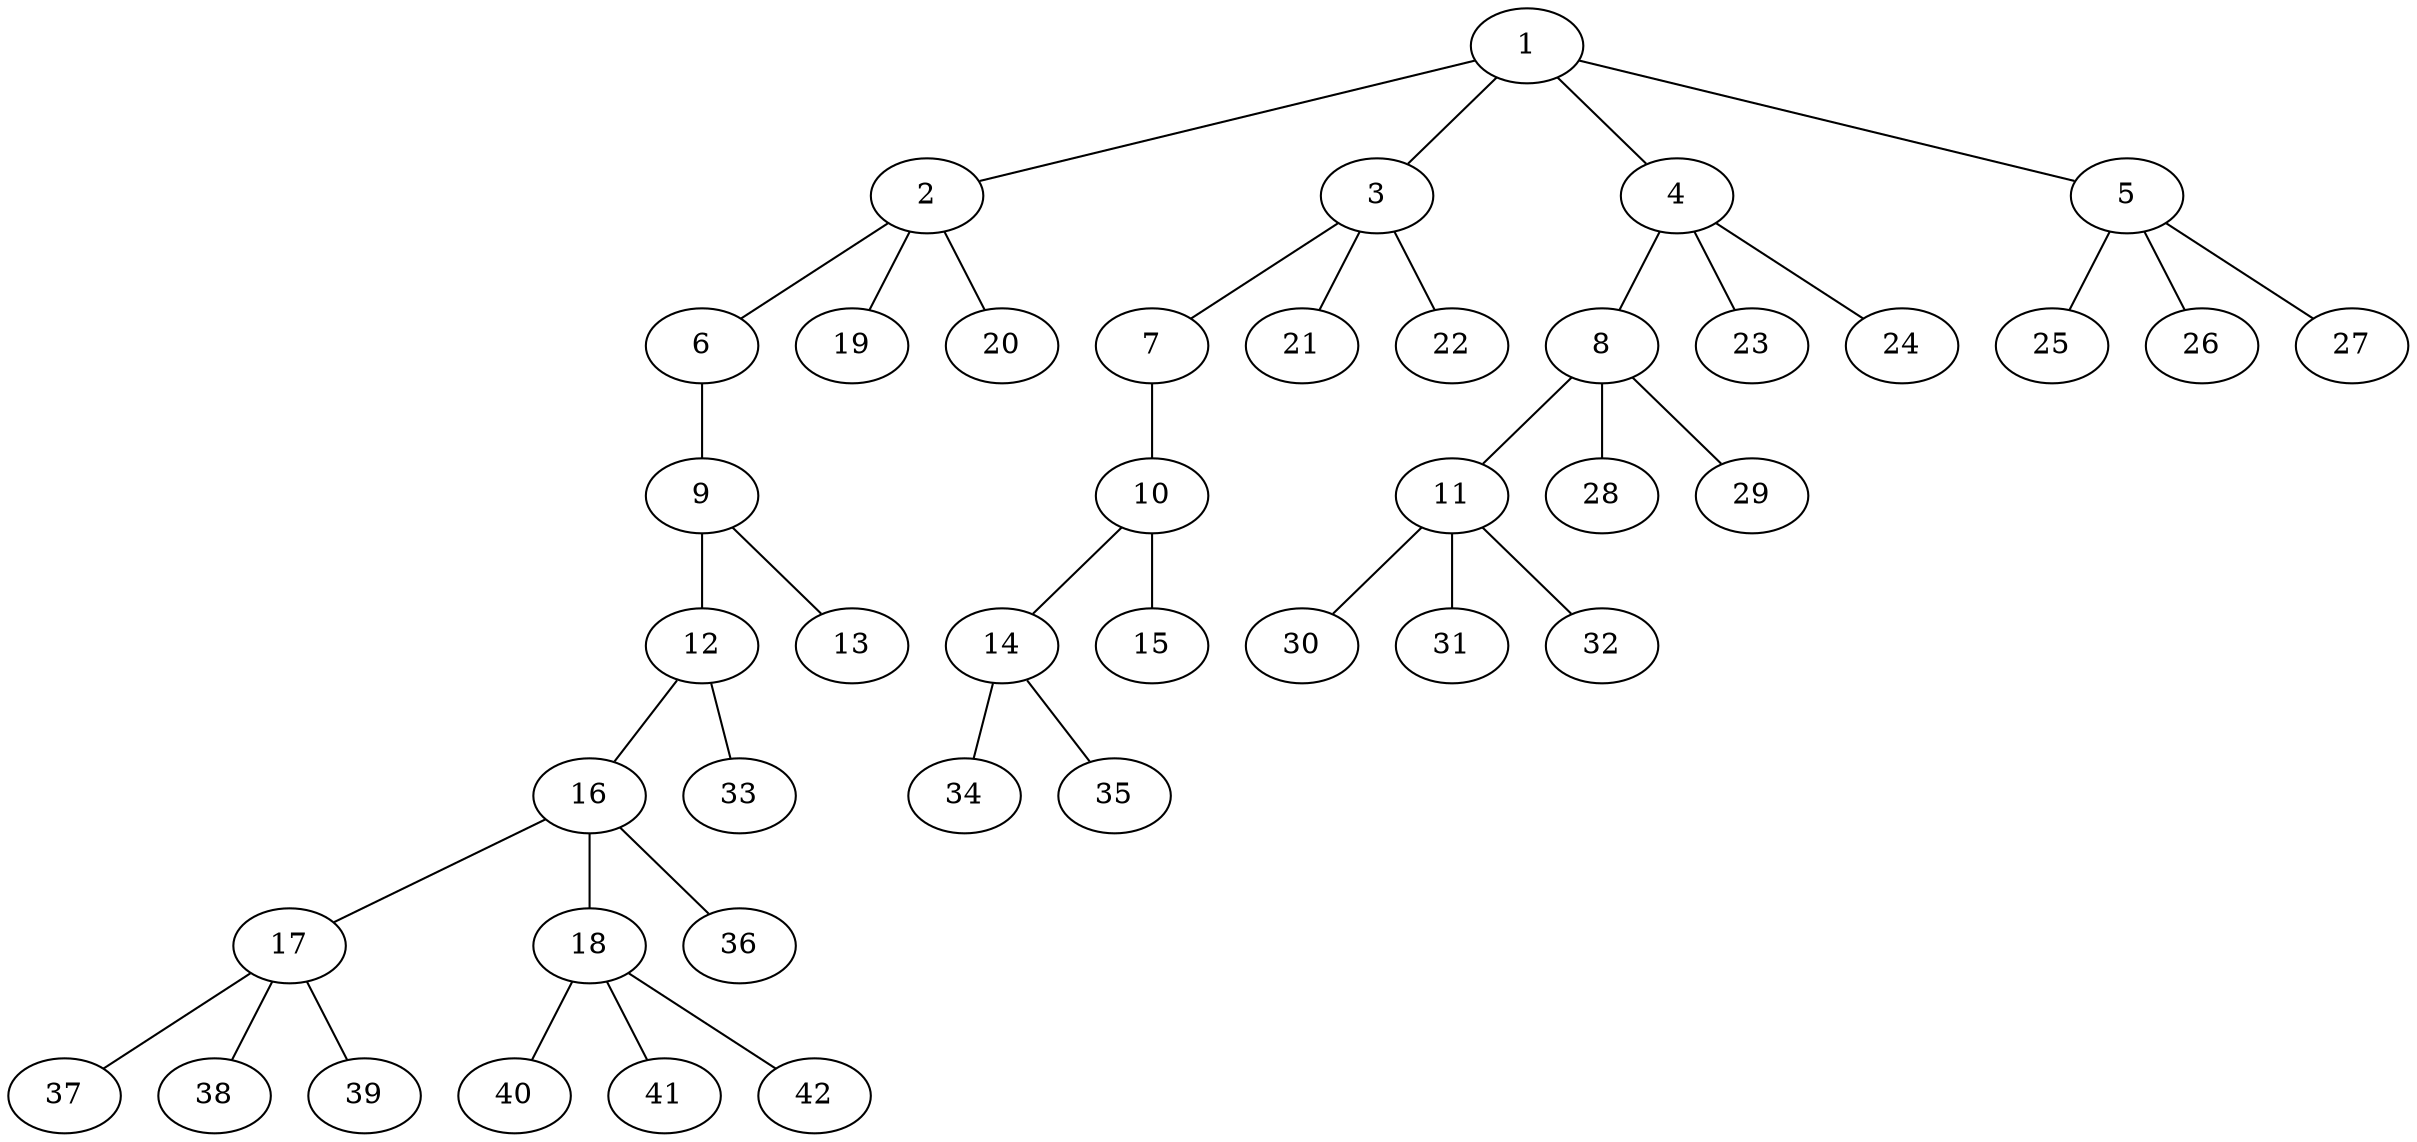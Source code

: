 graph molecule_775 {
	1	 [chem=C];
	2	 [chem=C];
	1 -- 2	 [valence=1];
	3	 [chem=C];
	1 -- 3	 [valence=1];
	4	 [chem=C];
	1 -- 4	 [valence=1];
	5	 [chem=C];
	1 -- 5	 [valence=1];
	6	 [chem=O];
	2 -- 6	 [valence=1];
	19	 [chem=H];
	2 -- 19	 [valence=1];
	20	 [chem=H];
	2 -- 20	 [valence=1];
	7	 [chem=O];
	3 -- 7	 [valence=1];
	21	 [chem=H];
	3 -- 21	 [valence=1];
	22	 [chem=H];
	3 -- 22	 [valence=1];
	8	 [chem=C];
	4 -- 8	 [valence=1];
	23	 [chem=H];
	4 -- 23	 [valence=1];
	24	 [chem=H];
	4 -- 24	 [valence=1];
	25	 [chem=H];
	5 -- 25	 [valence=1];
	26	 [chem=H];
	5 -- 26	 [valence=1];
	27	 [chem=H];
	5 -- 27	 [valence=1];
	9	 [chem=C];
	6 -- 9	 [valence=1];
	10	 [chem=C];
	7 -- 10	 [valence=1];
	11	 [chem=C];
	8 -- 11	 [valence=1];
	28	 [chem=H];
	8 -- 28	 [valence=1];
	29	 [chem=H];
	8 -- 29	 [valence=1];
	12	 [chem=N];
	9 -- 12	 [valence=1];
	13	 [chem=O];
	9 -- 13	 [valence=2];
	14	 [chem=N];
	10 -- 14	 [valence=1];
	15	 [chem=O];
	10 -- 15	 [valence=2];
	30	 [chem=H];
	11 -- 30	 [valence=1];
	31	 [chem=H];
	11 -- 31	 [valence=1];
	32	 [chem=H];
	11 -- 32	 [valence=1];
	16	 [chem=C];
	12 -- 16	 [valence=1];
	33	 [chem=H];
	12 -- 33	 [valence=1];
	34	 [chem=H];
	14 -- 34	 [valence=1];
	35	 [chem=H];
	14 -- 35	 [valence=1];
	17	 [chem=C];
	16 -- 17	 [valence=1];
	18	 [chem=C];
	16 -- 18	 [valence=1];
	36	 [chem=H];
	16 -- 36	 [valence=1];
	37	 [chem=H];
	17 -- 37	 [valence=1];
	38	 [chem=H];
	17 -- 38	 [valence=1];
	39	 [chem=H];
	17 -- 39	 [valence=1];
	40	 [chem=H];
	18 -- 40	 [valence=1];
	41	 [chem=H];
	18 -- 41	 [valence=1];
	42	 [chem=H];
	18 -- 42	 [valence=1];
}
